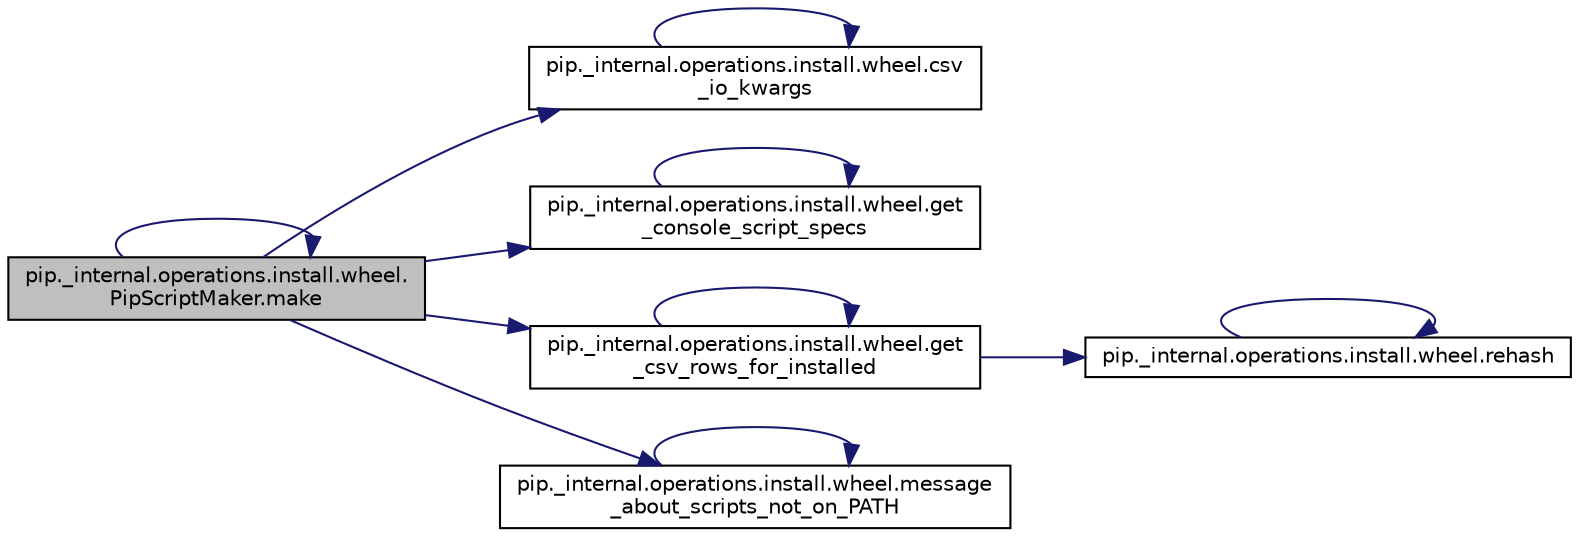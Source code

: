 digraph "pip._internal.operations.install.wheel.PipScriptMaker.make"
{
 // LATEX_PDF_SIZE
  edge [fontname="Helvetica",fontsize="10",labelfontname="Helvetica",labelfontsize="10"];
  node [fontname="Helvetica",fontsize="10",shape=record];
  rankdir="LR";
  Node1 [label="pip._internal.operations.install.wheel.\lPipScriptMaker.make",height=0.2,width=0.4,color="black", fillcolor="grey75", style="filled", fontcolor="black",tooltip=" "];
  Node1 -> Node2 [color="midnightblue",fontsize="10",style="solid",fontname="Helvetica"];
  Node2 [label="pip._internal.operations.install.wheel.csv\l_io_kwargs",height=0.2,width=0.4,color="black", fillcolor="white", style="filled",URL="$d5/d70/namespacepip_1_1__internal_1_1operations_1_1install_1_1wheel.html#a9fdfc84b0b3d56d65ab108349305aece",tooltip=" "];
  Node2 -> Node2 [color="midnightblue",fontsize="10",style="solid",fontname="Helvetica"];
  Node1 -> Node3 [color="midnightblue",fontsize="10",style="solid",fontname="Helvetica"];
  Node3 [label="pip._internal.operations.install.wheel.get\l_console_script_specs",height=0.2,width=0.4,color="black", fillcolor="white", style="filled",URL="$d5/d70/namespacepip_1_1__internal_1_1operations_1_1install_1_1wheel.html#a05db2d34068442e6e937bf4ea73a049a",tooltip=" "];
  Node3 -> Node3 [color="midnightblue",fontsize="10",style="solid",fontname="Helvetica"];
  Node1 -> Node4 [color="midnightblue",fontsize="10",style="solid",fontname="Helvetica"];
  Node4 [label="pip._internal.operations.install.wheel.get\l_csv_rows_for_installed",height=0.2,width=0.4,color="black", fillcolor="white", style="filled",URL="$d5/d70/namespacepip_1_1__internal_1_1operations_1_1install_1_1wheel.html#a3ce373268f0c58e6200a83f5cf011178",tooltip=" "];
  Node4 -> Node4 [color="midnightblue",fontsize="10",style="solid",fontname="Helvetica"];
  Node4 -> Node5 [color="midnightblue",fontsize="10",style="solid",fontname="Helvetica"];
  Node5 [label="pip._internal.operations.install.wheel.rehash",height=0.2,width=0.4,color="black", fillcolor="white", style="filled",URL="$d5/d70/namespacepip_1_1__internal_1_1operations_1_1install_1_1wheel.html#a44f28544cec7abc21fd7359d33710de7",tooltip=" "];
  Node5 -> Node5 [color="midnightblue",fontsize="10",style="solid",fontname="Helvetica"];
  Node1 -> Node1 [color="midnightblue",fontsize="10",style="solid",fontname="Helvetica"];
  Node1 -> Node6 [color="midnightblue",fontsize="10",style="solid",fontname="Helvetica"];
  Node6 [label="pip._internal.operations.install.wheel.message\l_about_scripts_not_on_PATH",height=0.2,width=0.4,color="black", fillcolor="white", style="filled",URL="$d5/d70/namespacepip_1_1__internal_1_1operations_1_1install_1_1wheel.html#a95576e0abb83220198635fee076c272a",tooltip=" "];
  Node6 -> Node6 [color="midnightblue",fontsize="10",style="solid",fontname="Helvetica"];
}
